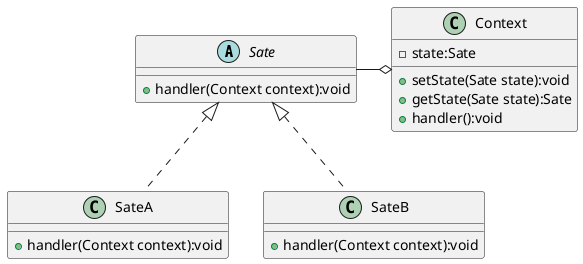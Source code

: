 @startuml


     abstract class  Sate{
        + handler(Context context):void
     }

     class  SateA{
         + handler(Context context):void
     }

     class  SateB{
         + handler(Context context):void
     }

     class Context{
        - state:Sate
        + setState(Sate state):void
        + getState(Sate state):Sate
        + handler():void
     }

      Sate -o Context
      Sate <|..SateA
      Sate <|..SateB

@enduml